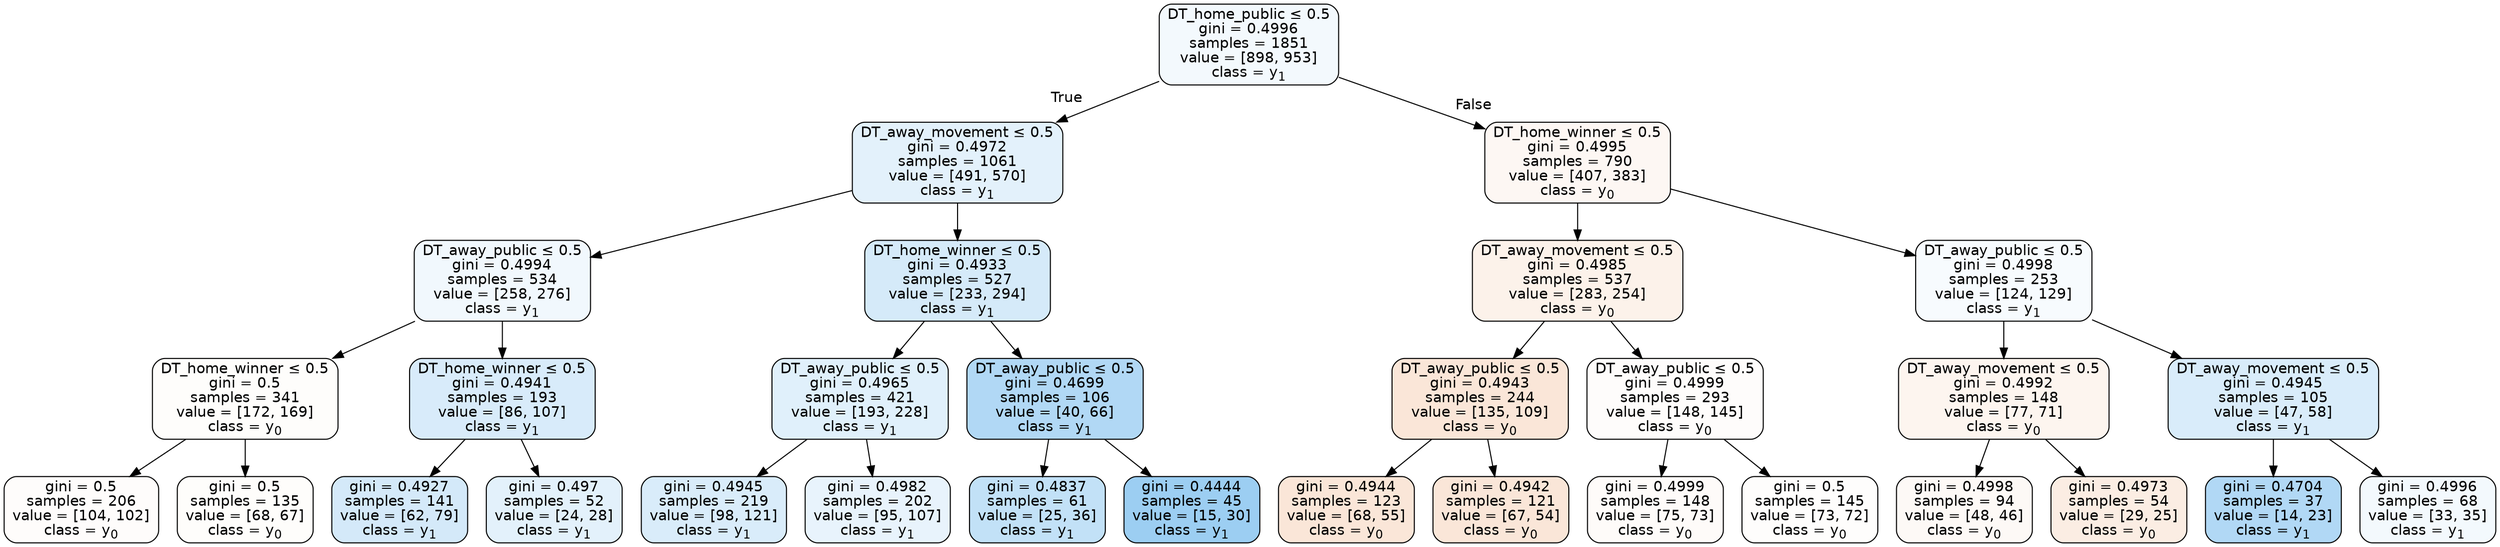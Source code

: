 digraph Tree {
node [shape=box, style="filled, rounded", color="black", fontname=helvetica] ;
edge [fontname=helvetica] ;
0 [label=<DT_home_public &le; 0.5<br/>gini = 0.4996<br/>samples = 1851<br/>value = [898, 953]<br/>class = y<SUB>1</SUB>>, fillcolor="#399de50f"] ;
1 [label=<DT_away_movement &le; 0.5<br/>gini = 0.4972<br/>samples = 1061<br/>value = [491, 570]<br/>class = y<SUB>1</SUB>>, fillcolor="#399de523"] ;
0 -> 1 [labeldistance=2.5, labelangle=45, headlabel="True"] ;
2 [label=<DT_away_public &le; 0.5<br/>gini = 0.4994<br/>samples = 534<br/>value = [258, 276]<br/>class = y<SUB>1</SUB>>, fillcolor="#399de511"] ;
1 -> 2 ;
3 [label=<DT_home_winner &le; 0.5<br/>gini = 0.5<br/>samples = 341<br/>value = [172, 169]<br/>class = y<SUB>0</SUB>>, fillcolor="#e5813904"] ;
2 -> 3 ;
4 [label=<gini = 0.5<br/>samples = 206<br/>value = [104, 102]<br/>class = y<SUB>0</SUB>>, fillcolor="#e5813905"] ;
3 -> 4 ;
5 [label=<gini = 0.5<br/>samples = 135<br/>value = [68, 67]<br/>class = y<SUB>0</SUB>>, fillcolor="#e5813904"] ;
3 -> 5 ;
6 [label=<DT_home_winner &le; 0.5<br/>gini = 0.4941<br/>samples = 193<br/>value = [86, 107]<br/>class = y<SUB>1</SUB>>, fillcolor="#399de532"] ;
2 -> 6 ;
7 [label=<gini = 0.4927<br/>samples = 141<br/>value = [62, 79]<br/>class = y<SUB>1</SUB>>, fillcolor="#399de537"] ;
6 -> 7 ;
8 [label=<gini = 0.497<br/>samples = 52<br/>value = [24, 28]<br/>class = y<SUB>1</SUB>>, fillcolor="#399de524"] ;
6 -> 8 ;
9 [label=<DT_home_winner &le; 0.5<br/>gini = 0.4933<br/>samples = 527<br/>value = [233, 294]<br/>class = y<SUB>1</SUB>>, fillcolor="#399de535"] ;
1 -> 9 ;
10 [label=<DT_away_public &le; 0.5<br/>gini = 0.4965<br/>samples = 421<br/>value = [193, 228]<br/>class = y<SUB>1</SUB>>, fillcolor="#399de527"] ;
9 -> 10 ;
11 [label=<gini = 0.4945<br/>samples = 219<br/>value = [98, 121]<br/>class = y<SUB>1</SUB>>, fillcolor="#399de530"] ;
10 -> 11 ;
12 [label=<gini = 0.4982<br/>samples = 202<br/>value = [95, 107]<br/>class = y<SUB>1</SUB>>, fillcolor="#399de51d"] ;
10 -> 12 ;
13 [label=<DT_away_public &le; 0.5<br/>gini = 0.4699<br/>samples = 106<br/>value = [40, 66]<br/>class = y<SUB>1</SUB>>, fillcolor="#399de564"] ;
9 -> 13 ;
14 [label=<gini = 0.4837<br/>samples = 61<br/>value = [25, 36]<br/>class = y<SUB>1</SUB>>, fillcolor="#399de54e"] ;
13 -> 14 ;
15 [label=<gini = 0.4444<br/>samples = 45<br/>value = [15, 30]<br/>class = y<SUB>1</SUB>>, fillcolor="#399de57f"] ;
13 -> 15 ;
16 [label=<DT_home_winner &le; 0.5<br/>gini = 0.4995<br/>samples = 790<br/>value = [407, 383]<br/>class = y<SUB>0</SUB>>, fillcolor="#e581390f"] ;
0 -> 16 [labeldistance=2.5, labelangle=-45, headlabel="False"] ;
17 [label=<DT_away_movement &le; 0.5<br/>gini = 0.4985<br/>samples = 537<br/>value = [283, 254]<br/>class = y<SUB>0</SUB>>, fillcolor="#e581391a"] ;
16 -> 17 ;
18 [label=<DT_away_public &le; 0.5<br/>gini = 0.4943<br/>samples = 244<br/>value = [135, 109]<br/>class = y<SUB>0</SUB>>, fillcolor="#e5813931"] ;
17 -> 18 ;
19 [label=<gini = 0.4944<br/>samples = 123<br/>value = [68, 55]<br/>class = y<SUB>0</SUB>>, fillcolor="#e5813931"] ;
18 -> 19 ;
20 [label=<gini = 0.4942<br/>samples = 121<br/>value = [67, 54]<br/>class = y<SUB>0</SUB>>, fillcolor="#e5813931"] ;
18 -> 20 ;
21 [label=<DT_away_public &le; 0.5<br/>gini = 0.4999<br/>samples = 293<br/>value = [148, 145]<br/>class = y<SUB>0</SUB>>, fillcolor="#e5813905"] ;
17 -> 21 ;
22 [label=<gini = 0.4999<br/>samples = 148<br/>value = [75, 73]<br/>class = y<SUB>0</SUB>>, fillcolor="#e5813907"] ;
21 -> 22 ;
23 [label=<gini = 0.5<br/>samples = 145<br/>value = [73, 72]<br/>class = y<SUB>0</SUB>>, fillcolor="#e5813903"] ;
21 -> 23 ;
24 [label=<DT_away_public &le; 0.5<br/>gini = 0.4998<br/>samples = 253<br/>value = [124, 129]<br/>class = y<SUB>1</SUB>>, fillcolor="#399de50a"] ;
16 -> 24 ;
25 [label=<DT_away_movement &le; 0.5<br/>gini = 0.4992<br/>samples = 148<br/>value = [77, 71]<br/>class = y<SUB>0</SUB>>, fillcolor="#e5813914"] ;
24 -> 25 ;
26 [label=<gini = 0.4998<br/>samples = 94<br/>value = [48, 46]<br/>class = y<SUB>0</SUB>>, fillcolor="#e581390b"] ;
25 -> 26 ;
27 [label=<gini = 0.4973<br/>samples = 54<br/>value = [29, 25]<br/>class = y<SUB>0</SUB>>, fillcolor="#e5813923"] ;
25 -> 27 ;
28 [label=<DT_away_movement &le; 0.5<br/>gini = 0.4945<br/>samples = 105<br/>value = [47, 58]<br/>class = y<SUB>1</SUB>>, fillcolor="#399de530"] ;
24 -> 28 ;
29 [label=<gini = 0.4704<br/>samples = 37<br/>value = [14, 23]<br/>class = y<SUB>1</SUB>>, fillcolor="#399de564"] ;
28 -> 29 ;
30 [label=<gini = 0.4996<br/>samples = 68<br/>value = [33, 35]<br/>class = y<SUB>1</SUB>>, fillcolor="#399de50f"] ;
28 -> 30 ;
}